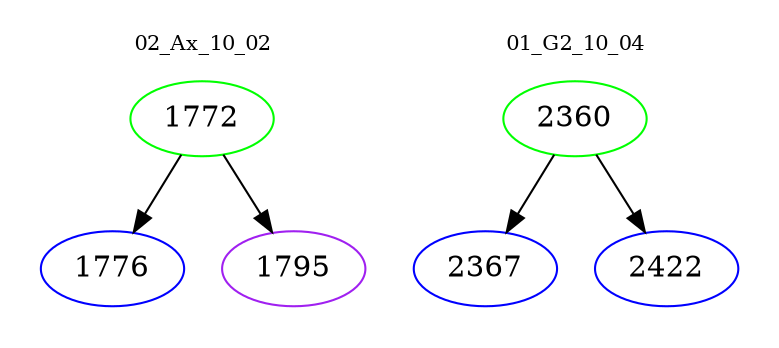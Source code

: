 digraph{
subgraph cluster_0 {
color = white
label = "02_Ax_10_02";
fontsize=10;
T0_1772 [label="1772", color="green"]
T0_1772 -> T0_1776 [color="black"]
T0_1776 [label="1776", color="blue"]
T0_1772 -> T0_1795 [color="black"]
T0_1795 [label="1795", color="purple"]
}
subgraph cluster_1 {
color = white
label = "01_G2_10_04";
fontsize=10;
T1_2360 [label="2360", color="green"]
T1_2360 -> T1_2367 [color="black"]
T1_2367 [label="2367", color="blue"]
T1_2360 -> T1_2422 [color="black"]
T1_2422 [label="2422", color="blue"]
}
}
